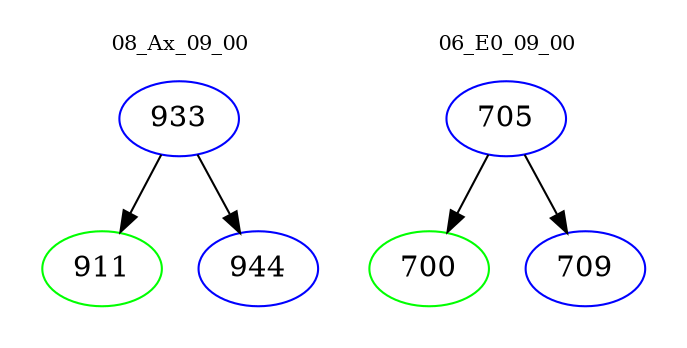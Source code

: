 digraph{
subgraph cluster_0 {
color = white
label = "08_Ax_09_00";
fontsize=10;
T0_933 [label="933", color="blue"]
T0_933 -> T0_911 [color="black"]
T0_911 [label="911", color="green"]
T0_933 -> T0_944 [color="black"]
T0_944 [label="944", color="blue"]
}
subgraph cluster_1 {
color = white
label = "06_E0_09_00";
fontsize=10;
T1_705 [label="705", color="blue"]
T1_705 -> T1_700 [color="black"]
T1_700 [label="700", color="green"]
T1_705 -> T1_709 [color="black"]
T1_709 [label="709", color="blue"]
}
}
